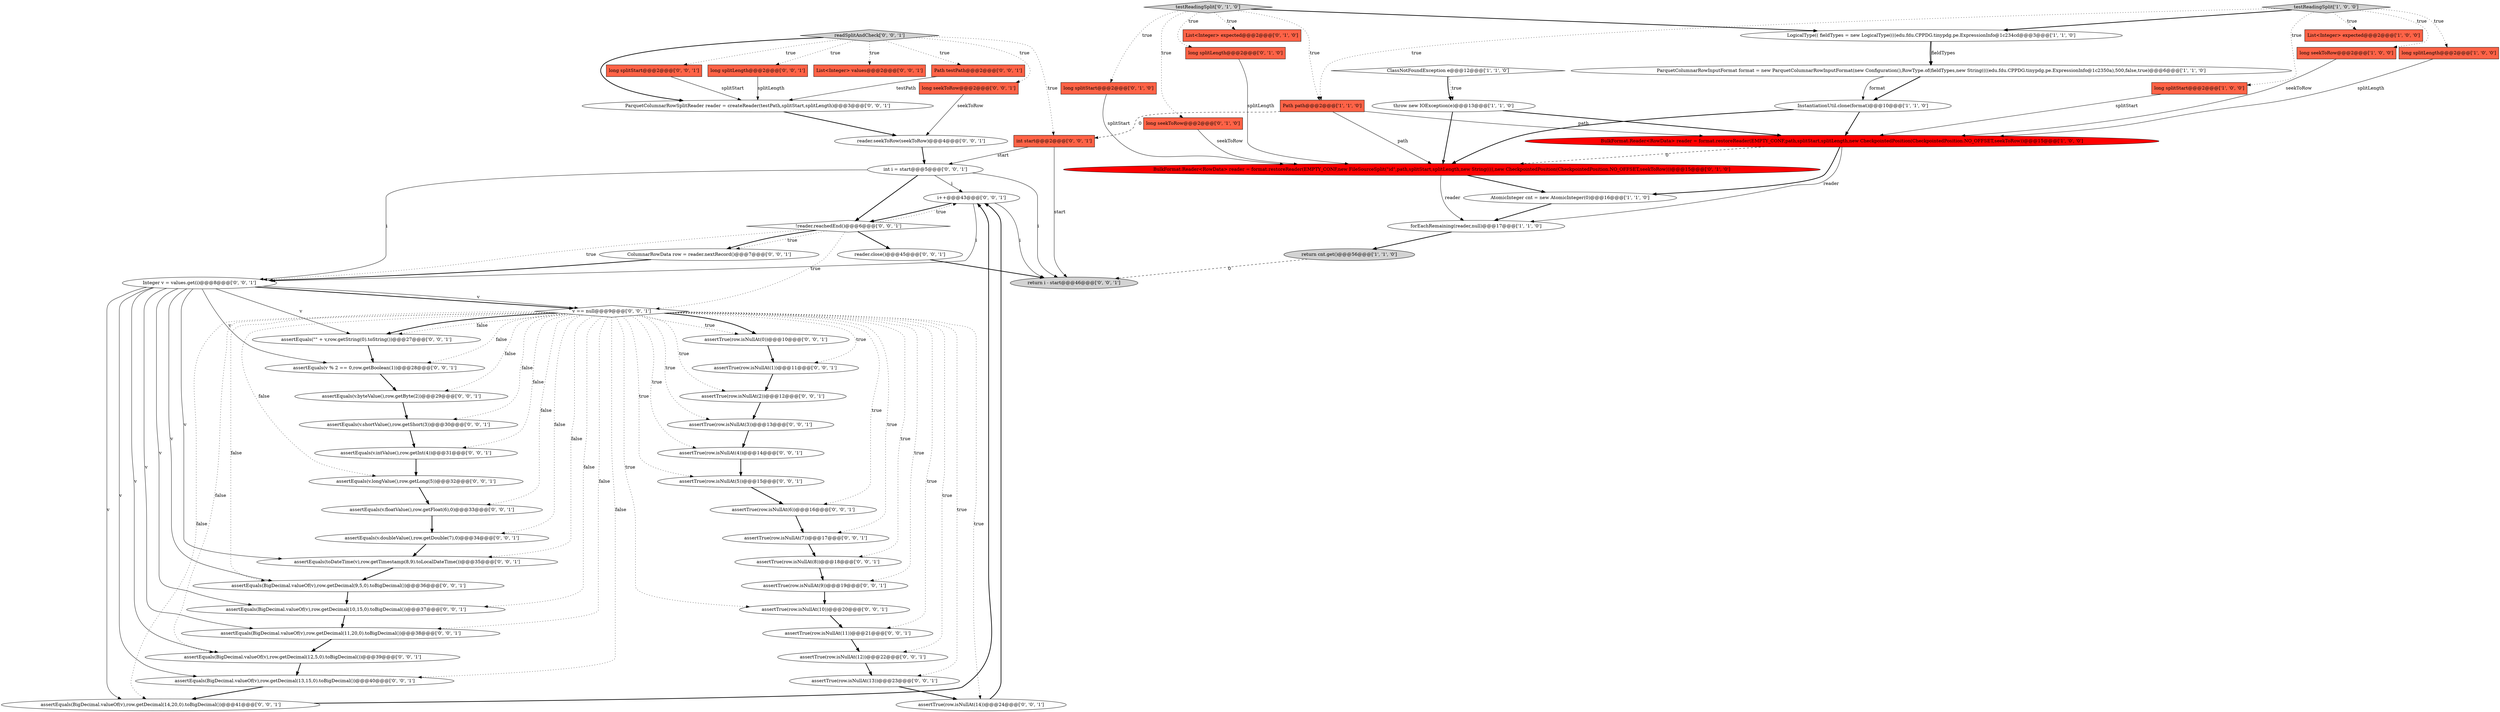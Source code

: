 digraph {
30 [style = filled, label = "long splitLength@@@2@@@['0', '0', '1']", fillcolor = tomato, shape = box image = "AAA0AAABBB3BBB"];
9 [style = filled, label = "LogicalType(( fieldTypes = new LogicalType((((edu.fdu.CPPDG.tinypdg.pe.ExpressionInfo@1c234cd@@@3@@@['1', '1', '0']", fillcolor = white, shape = ellipse image = "AAA0AAABBB1BBB"];
26 [style = filled, label = "i++@@@43@@@['0', '0', '1']", fillcolor = white, shape = ellipse image = "AAA0AAABBB3BBB"];
43 [style = filled, label = "long seekToRow@@@2@@@['0', '0', '1']", fillcolor = tomato, shape = box image = "AAA0AAABBB3BBB"];
67 [style = filled, label = "reader.seekToRow(seekToRow)@@@4@@@['0', '0', '1']", fillcolor = white, shape = ellipse image = "AAA0AAABBB3BBB"];
33 [style = filled, label = "assertEquals(v.doubleValue(),row.getDouble(7),0)@@@34@@@['0', '0', '1']", fillcolor = white, shape = ellipse image = "AAA0AAABBB3BBB"];
13 [style = filled, label = "ClassNotFoundException e@@@12@@@['1', '1', '0']", fillcolor = white, shape = diamond image = "AAA0AAABBB1BBB"];
40 [style = filled, label = "assertEquals(v.floatValue(),row.getFloat(6),0)@@@33@@@['0', '0', '1']", fillcolor = white, shape = ellipse image = "AAA0AAABBB3BBB"];
58 [style = filled, label = "assertTrue(row.isNullAt(0))@@@10@@@['0', '0', '1']", fillcolor = white, shape = ellipse image = "AAA0AAABBB3BBB"];
57 [style = filled, label = "assertEquals(v % 2 == 0,row.getBoolean(1))@@@28@@@['0', '0', '1']", fillcolor = white, shape = ellipse image = "AAA0AAABBB3BBB"];
64 [style = filled, label = "assertTrue(row.isNullAt(3))@@@13@@@['0', '0', '1']", fillcolor = white, shape = ellipse image = "AAA0AAABBB3BBB"];
21 [style = filled, label = "v == null@@@9@@@['0', '0', '1']", fillcolor = white, shape = diamond image = "AAA0AAABBB3BBB"];
20 [style = filled, label = "BulkFormat.Reader<RowData> reader = format.restoreReader(EMPTY_CONF,new FileSourceSplit(\"id\",path,splitStart,splitLength,new String((((,new CheckpointedPosition(CheckpointedPosition.NO_OFFSET,seekToRow)))@@@15@@@['0', '1', '0']", fillcolor = red, shape = ellipse image = "AAA1AAABBB2BBB"];
11 [style = filled, label = "BulkFormat.Reader<RowData> reader = format.restoreReader(EMPTY_CONF,path,splitStart,splitLength,new CheckpointedPosition(CheckpointedPosition.NO_OFFSET,seekToRow))@@@15@@@['1', '0', '0']", fillcolor = red, shape = ellipse image = "AAA1AAABBB1BBB"];
25 [style = filled, label = "assertTrue(row.isNullAt(5))@@@15@@@['0', '0', '1']", fillcolor = white, shape = ellipse image = "AAA0AAABBB3BBB"];
28 [style = filled, label = "ParquetColumnarRowSplitReader reader = createReader(testPath,splitStart,splitLength)@@@3@@@['0', '0', '1']", fillcolor = white, shape = ellipse image = "AAA0AAABBB3BBB"];
46 [style = filled, label = "assertTrue(row.isNullAt(12))@@@22@@@['0', '0', '1']", fillcolor = white, shape = ellipse image = "AAA0AAABBB3BBB"];
55 [style = filled, label = "assertEquals(BigDecimal.valueOf(v),row.getDecimal(11,20,0).toBigDecimal())@@@38@@@['0', '0', '1']", fillcolor = white, shape = ellipse image = "AAA0AAABBB3BBB"];
66 [style = filled, label = "!reader.reachedEnd()@@@6@@@['0', '0', '1']", fillcolor = white, shape = diamond image = "AAA0AAABBB3BBB"];
37 [style = filled, label = "assertTrue(row.isNullAt(1))@@@11@@@['0', '0', '1']", fillcolor = white, shape = ellipse image = "AAA0AAABBB3BBB"];
62 [style = filled, label = "assertEquals(toDateTime(v),row.getTimestamp(8,9).toLocalDateTime())@@@35@@@['0', '0', '1']", fillcolor = white, shape = ellipse image = "AAA0AAABBB3BBB"];
35 [style = filled, label = "assertEquals(v.intValue(),row.getInt(4))@@@31@@@['0', '0', '1']", fillcolor = white, shape = ellipse image = "AAA0AAABBB3BBB"];
3 [style = filled, label = "AtomicInteger cnt = new AtomicInteger(0)@@@16@@@['1', '1', '0']", fillcolor = white, shape = ellipse image = "AAA0AAABBB1BBB"];
0 [style = filled, label = "testReadingSplit['1', '0', '0']", fillcolor = lightgray, shape = diamond image = "AAA0AAABBB1BBB"];
60 [style = filled, label = "assertEquals(BigDecimal.valueOf(v),row.getDecimal(13,15,0).toBigDecimal())@@@40@@@['0', '0', '1']", fillcolor = white, shape = ellipse image = "AAA0AAABBB3BBB"];
65 [style = filled, label = "Integer v = values.get(i)@@@8@@@['0', '0', '1']", fillcolor = white, shape = ellipse image = "AAA0AAABBB3BBB"];
16 [style = filled, label = "long splitStart@@@2@@@['0', '1', '0']", fillcolor = tomato, shape = box image = "AAA0AAABBB2BBB"];
39 [style = filled, label = "ColumnarRowData row = reader.nextRecord()@@@7@@@['0', '0', '1']", fillcolor = white, shape = ellipse image = "AAA0AAABBB3BBB"];
48 [style = filled, label = "Path testPath@@@2@@@['0', '0', '1']", fillcolor = tomato, shape = box image = "AAA0AAABBB3BBB"];
63 [style = filled, label = "assertEquals(v.byteValue(),row.getByte(2))@@@29@@@['0', '0', '1']", fillcolor = white, shape = ellipse image = "AAA0AAABBB3BBB"];
15 [style = filled, label = "List<Integer> expected@@@2@@@['0', '1', '0']", fillcolor = tomato, shape = box image = "AAA0AAABBB2BBB"];
32 [style = filled, label = "assertTrue(row.isNullAt(13))@@@23@@@['0', '0', '1']", fillcolor = white, shape = ellipse image = "AAA0AAABBB3BBB"];
10 [style = filled, label = "long splitLength@@@2@@@['1', '0', '0']", fillcolor = tomato, shape = box image = "AAA0AAABBB1BBB"];
31 [style = filled, label = "assertTrue(row.isNullAt(8))@@@18@@@['0', '0', '1']", fillcolor = white, shape = ellipse image = "AAA0AAABBB3BBB"];
27 [style = filled, label = "reader.close()@@@45@@@['0', '0', '1']", fillcolor = white, shape = ellipse image = "AAA0AAABBB3BBB"];
36 [style = filled, label = "readSplitAndCheck['0', '0', '1']", fillcolor = lightgray, shape = diamond image = "AAA0AAABBB3BBB"];
54 [style = filled, label = "int i = start@@@5@@@['0', '0', '1']", fillcolor = white, shape = ellipse image = "AAA0AAABBB3BBB"];
59 [style = filled, label = "assertTrue(row.isNullAt(10))@@@20@@@['0', '0', '1']", fillcolor = white, shape = ellipse image = "AAA0AAABBB3BBB"];
19 [style = filled, label = "testReadingSplit['0', '1', '0']", fillcolor = lightgray, shape = diamond image = "AAA0AAABBB2BBB"];
47 [style = filled, label = "assertTrue(row.isNullAt(11))@@@21@@@['0', '0', '1']", fillcolor = white, shape = ellipse image = "AAA0AAABBB3BBB"];
61 [style = filled, label = "assertTrue(row.isNullAt(9))@@@19@@@['0', '0', '1']", fillcolor = white, shape = ellipse image = "AAA0AAABBB3BBB"];
5 [style = filled, label = "InstantiationUtil.clone(format)@@@10@@@['1', '1', '0']", fillcolor = white, shape = ellipse image = "AAA0AAABBB1BBB"];
53 [style = filled, label = "int start@@@2@@@['0', '0', '1']", fillcolor = tomato, shape = box image = "AAA0AAABBB3BBB"];
7 [style = filled, label = "List<Integer> expected@@@2@@@['1', '0', '0']", fillcolor = tomato, shape = box image = "AAA0AAABBB1BBB"];
38 [style = filled, label = "List<Integer> values@@@2@@@['0', '0', '1']", fillcolor = tomato, shape = box image = "AAA0AAABBB3BBB"];
29 [style = filled, label = "assertTrue(row.isNullAt(6))@@@16@@@['0', '0', '1']", fillcolor = white, shape = ellipse image = "AAA0AAABBB3BBB"];
24 [style = filled, label = "assertEquals(BigDecimal.valueOf(v),row.getDecimal(12,5,0).toBigDecimal())@@@39@@@['0', '0', '1']", fillcolor = white, shape = ellipse image = "AAA0AAABBB3BBB"];
50 [style = filled, label = "assertEquals(v.longValue(),row.getLong(5))@@@32@@@['0', '0', '1']", fillcolor = white, shape = ellipse image = "AAA0AAABBB3BBB"];
18 [style = filled, label = "long seekToRow@@@2@@@['0', '1', '0']", fillcolor = tomato, shape = box image = "AAA0AAABBB2BBB"];
56 [style = filled, label = "return i - start@@@46@@@['0', '0', '1']", fillcolor = lightgray, shape = ellipse image = "AAA0AAABBB3BBB"];
17 [style = filled, label = "long splitLength@@@2@@@['0', '1', '0']", fillcolor = tomato, shape = box image = "AAA0AAABBB2BBB"];
8 [style = filled, label = "long splitStart@@@2@@@['1', '0', '0']", fillcolor = tomato, shape = box image = "AAA0AAABBB1BBB"];
44 [style = filled, label = "assertEquals(\"\" + v,row.getString(0).toString())@@@27@@@['0', '0', '1']", fillcolor = white, shape = ellipse image = "AAA0AAABBB3BBB"];
22 [style = filled, label = "assertEquals(v.shortValue(),row.getShort(3))@@@30@@@['0', '0', '1']", fillcolor = white, shape = ellipse image = "AAA0AAABBB3BBB"];
45 [style = filled, label = "assertTrue(row.isNullAt(7))@@@17@@@['0', '0', '1']", fillcolor = white, shape = ellipse image = "AAA0AAABBB3BBB"];
41 [style = filled, label = "assertTrue(row.isNullAt(4))@@@14@@@['0', '0', '1']", fillcolor = white, shape = ellipse image = "AAA0AAABBB3BBB"];
49 [style = filled, label = "long splitStart@@@2@@@['0', '0', '1']", fillcolor = tomato, shape = box image = "AAA0AAABBB3BBB"];
51 [style = filled, label = "assertEquals(BigDecimal.valueOf(v),row.getDecimal(9,5,0).toBigDecimal())@@@36@@@['0', '0', '1']", fillcolor = white, shape = ellipse image = "AAA0AAABBB3BBB"];
2 [style = filled, label = "throw new IOException(e)@@@13@@@['1', '1', '0']", fillcolor = white, shape = ellipse image = "AAA0AAABBB1BBB"];
4 [style = filled, label = "ParquetColumnarRowInputFormat format = new ParquetColumnarRowInputFormat(new Configuration(),RowType.of(fieldTypes,new String((((edu.fdu.CPPDG.tinypdg.pe.ExpressionInfo@1c2350a),500,false,true)@@@6@@@['1', '1', '0']", fillcolor = white, shape = ellipse image = "AAA0AAABBB1BBB"];
14 [style = filled, label = "return cnt.get()@@@56@@@['1', '1', '0']", fillcolor = lightgray, shape = ellipse image = "AAA0AAABBB1BBB"];
52 [style = filled, label = "assertEquals(BigDecimal.valueOf(v),row.getDecimal(14,20,0).toBigDecimal())@@@41@@@['0', '0', '1']", fillcolor = white, shape = ellipse image = "AAA0AAABBB3BBB"];
23 [style = filled, label = "assertEquals(BigDecimal.valueOf(v),row.getDecimal(10,15,0).toBigDecimal())@@@37@@@['0', '0', '1']", fillcolor = white, shape = ellipse image = "AAA0AAABBB3BBB"];
34 [style = filled, label = "assertTrue(row.isNullAt(2))@@@12@@@['0', '0', '1']", fillcolor = white, shape = ellipse image = "AAA0AAABBB3BBB"];
42 [style = filled, label = "assertTrue(row.isNullAt(14))@@@24@@@['0', '0', '1']", fillcolor = white, shape = ellipse image = "AAA0AAABBB3BBB"];
1 [style = filled, label = "forEachRemaining(reader,null)@@@17@@@['1', '1', '0']", fillcolor = white, shape = ellipse image = "AAA0AAABBB1BBB"];
12 [style = filled, label = "Path path@@@2@@@['1', '1', '0']", fillcolor = tomato, shape = box image = "AAA0AAABBB1BBB"];
6 [style = filled, label = "long seekToRow@@@2@@@['1', '0', '0']", fillcolor = tomato, shape = box image = "AAA0AAABBB1BBB"];
0->12 [style = dotted, label="true"];
24->60 [style = bold, label=""];
11->20 [style = dashed, label="0"];
5->20 [style = bold, label=""];
9->4 [style = solid, label="fieldTypes"];
65->51 [style = solid, label="v"];
31->61 [style = bold, label=""];
21->58 [style = bold, label=""];
36->28 [style = bold, label=""];
25->29 [style = bold, label=""];
45->31 [style = bold, label=""];
61->59 [style = bold, label=""];
0->6 [style = dotted, label="true"];
36->48 [style = dotted, label="true"];
48->28 [style = solid, label="testPath"];
36->38 [style = dotted, label="true"];
29->45 [style = bold, label=""];
63->22 [style = bold, label=""];
57->63 [style = bold, label=""];
35->50 [style = bold, label=""];
19->9 [style = bold, label=""];
21->33 [style = dotted, label="false"];
65->23 [style = solid, label="v"];
34->64 [style = bold, label=""];
21->64 [style = dotted, label="true"];
21->37 [style = dotted, label="true"];
65->24 [style = solid, label="v"];
26->56 [style = solid, label="i"];
54->65 [style = solid, label="i"];
26->66 [style = bold, label=""];
0->7 [style = dotted, label="true"];
21->55 [style = dotted, label="false"];
21->44 [style = dotted, label="false"];
21->58 [style = dotted, label="true"];
65->44 [style = solid, label="v"];
21->42 [style = dotted, label="true"];
21->44 [style = bold, label=""];
2->20 [style = bold, label=""];
66->39 [style = dotted, label="true"];
65->55 [style = solid, label="v"];
0->10 [style = dotted, label="true"];
51->23 [style = bold, label=""];
19->17 [style = dotted, label="true"];
21->29 [style = dotted, label="true"];
54->66 [style = bold, label=""];
21->32 [style = dotted, label="true"];
20->3 [style = bold, label=""];
21->24 [style = dotted, label="false"];
27->56 [style = bold, label=""];
21->35 [style = dotted, label="false"];
0->8 [style = dotted, label="true"];
12->11 [style = solid, label="path"];
21->40 [style = dotted, label="false"];
21->31 [style = dotted, label="true"];
49->28 [style = solid, label="splitStart"];
21->52 [style = dotted, label="false"];
30->28 [style = solid, label="splitLength"];
5->11 [style = bold, label=""];
53->54 [style = solid, label="start"];
32->42 [style = bold, label=""];
64->41 [style = bold, label=""];
44->57 [style = bold, label=""];
36->53 [style = dotted, label="true"];
52->26 [style = bold, label=""];
21->60 [style = dotted, label="false"];
6->11 [style = solid, label="seekToRow"];
8->11 [style = solid, label="splitStart"];
54->56 [style = solid, label="i"];
62->51 [style = bold, label=""];
3->1 [style = bold, label=""];
67->54 [style = bold, label=""];
16->20 [style = solid, label="splitStart"];
21->46 [style = dotted, label="true"];
14->56 [style = dashed, label="0"];
66->39 [style = bold, label=""];
19->18 [style = dotted, label="true"];
21->57 [style = dotted, label="false"];
58->37 [style = bold, label=""];
19->12 [style = dotted, label="true"];
19->15 [style = dotted, label="true"];
65->52 [style = solid, label="v"];
65->21 [style = bold, label=""];
12->53 [style = dashed, label="0"];
36->49 [style = dotted, label="true"];
13->2 [style = dotted, label="true"];
21->25 [style = dotted, label="true"];
21->61 [style = dotted, label="true"];
59->47 [style = bold, label=""];
40->33 [style = bold, label=""];
26->65 [style = solid, label="i"];
21->41 [style = dotted, label="true"];
18->20 [style = solid, label="seekToRow"];
53->56 [style = solid, label="start"];
11->3 [style = bold, label=""];
65->62 [style = solid, label="v"];
60->52 [style = bold, label=""];
21->23 [style = dotted, label="false"];
21->63 [style = dotted, label="false"];
22->35 [style = bold, label=""];
46->32 [style = bold, label=""];
21->22 [style = dotted, label="false"];
21->45 [style = dotted, label="true"];
4->5 [style = bold, label=""];
2->11 [style = bold, label=""];
36->30 [style = dotted, label="true"];
65->57 [style = solid, label="v"];
13->2 [style = bold, label=""];
43->67 [style = solid, label="seekToRow"];
21->47 [style = dotted, label="true"];
21->51 [style = dotted, label="false"];
4->5 [style = solid, label="format"];
21->50 [style = dotted, label="false"];
42->26 [style = bold, label=""];
0->9 [style = bold, label=""];
11->1 [style = solid, label="reader"];
33->62 [style = bold, label=""];
28->67 [style = bold, label=""];
9->4 [style = bold, label=""];
66->26 [style = dotted, label="true"];
55->24 [style = bold, label=""];
47->46 [style = bold, label=""];
21->34 [style = dotted, label="true"];
39->65 [style = bold, label=""];
10->11 [style = solid, label="splitLength"];
20->1 [style = solid, label="reader"];
12->20 [style = solid, label="path"];
21->59 [style = dotted, label="true"];
65->21 [style = solid, label="v"];
66->27 [style = bold, label=""];
66->21 [style = dotted, label="true"];
36->43 [style = dotted, label="true"];
65->60 [style = solid, label="v"];
37->34 [style = bold, label=""];
50->40 [style = bold, label=""];
19->16 [style = dotted, label="true"];
21->62 [style = dotted, label="false"];
1->14 [style = bold, label=""];
41->25 [style = bold, label=""];
66->65 [style = dotted, label="true"];
17->20 [style = solid, label="splitLength"];
54->26 [style = solid, label="i"];
23->55 [style = bold, label=""];
}

